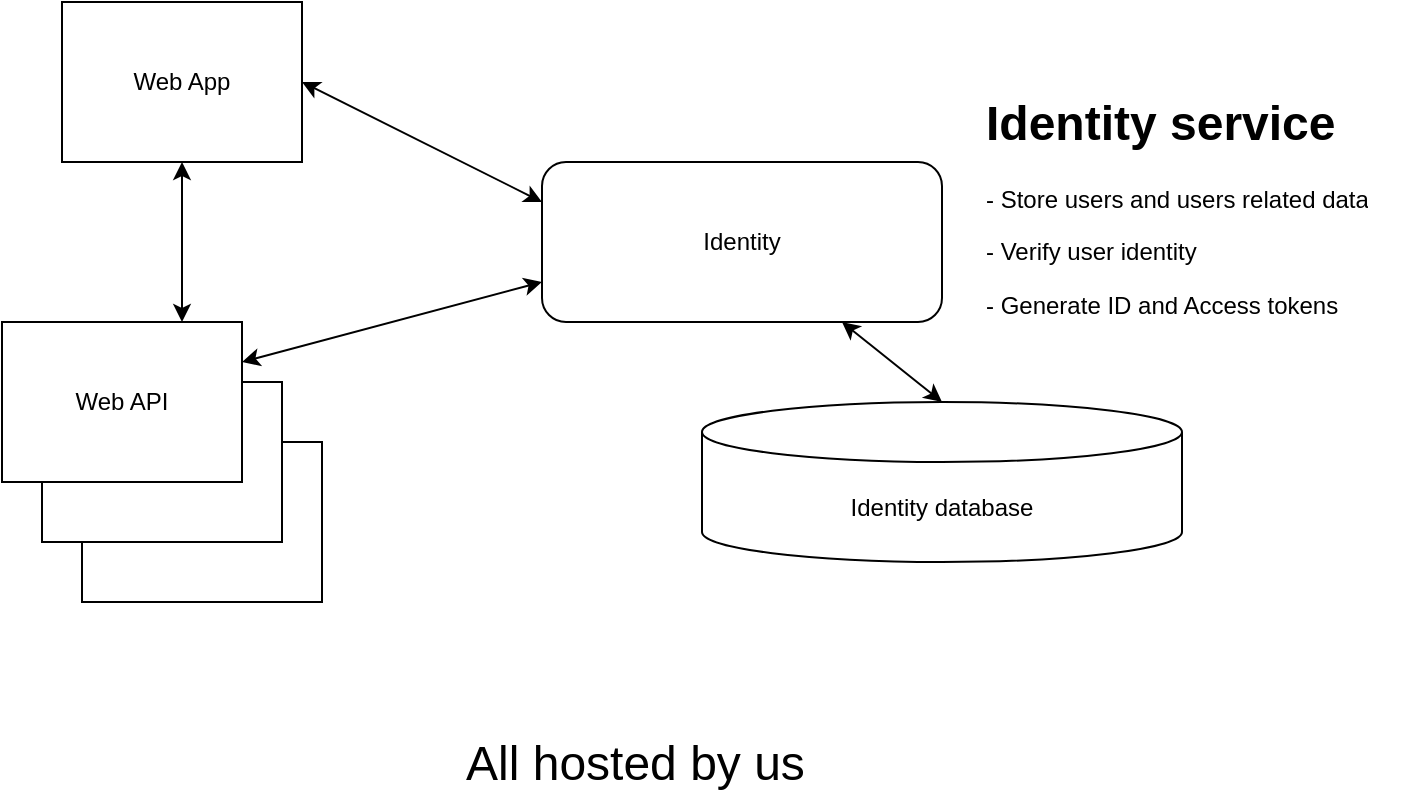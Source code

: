 <mxfile version="24.7.5" pages="4">
  <diagram name="Current" id="T5FW0lMF9O6DyoF22Z-F">
    <mxGraphModel dx="1306" dy="894" grid="1" gridSize="10" guides="1" tooltips="1" connect="1" arrows="1" fold="1" page="1" pageScale="1" pageWidth="827" pageHeight="1169" math="0" shadow="0">
      <root>
        <mxCell id="0" />
        <mxCell id="1" parent="0" />
        <mxCell id="dWlnb3i1iyxL9h-c-2zg-4" value="Web API" style="rounded=0;whiteSpace=wrap;html=1;" vertex="1" parent="1">
          <mxGeometry x="130" y="340" width="120" height="80" as="geometry" />
        </mxCell>
        <mxCell id="dWlnb3i1iyxL9h-c-2zg-1" value="Web App" style="rounded=0;whiteSpace=wrap;html=1;" vertex="1" parent="1">
          <mxGeometry x="120" y="120" width="120" height="80" as="geometry" />
        </mxCell>
        <mxCell id="dWlnb3i1iyxL9h-c-2zg-3" value="Web API" style="rounded=0;whiteSpace=wrap;html=1;" vertex="1" parent="1">
          <mxGeometry x="110" y="310" width="120" height="80" as="geometry" />
        </mxCell>
        <mxCell id="dWlnb3i1iyxL9h-c-2zg-6" value="Identity" style="rounded=1;whiteSpace=wrap;html=1;" vertex="1" parent="1">
          <mxGeometry x="360" y="200" width="200" height="80" as="geometry" />
        </mxCell>
        <mxCell id="dWlnb3i1iyxL9h-c-2zg-7" value="&lt;h1 style=&quot;margin-top: 0px;&quot;&gt;Identity service&lt;/h1&gt;&lt;p&gt;- Store users and users related data&lt;/p&gt;&lt;p&gt;- Verify user identity&lt;/p&gt;&lt;p&gt;- Generate ID and Access tokens&lt;/p&gt;" style="text;html=1;whiteSpace=wrap;overflow=hidden;rounded=0;" vertex="1" parent="1">
          <mxGeometry x="580" y="160" width="220" height="140" as="geometry" />
        </mxCell>
        <mxCell id="dWlnb3i1iyxL9h-c-2zg-8" value="Identity database" style="shape=cylinder3;whiteSpace=wrap;html=1;boundedLbl=1;backgroundOutline=1;size=15;" vertex="1" parent="1">
          <mxGeometry x="440" y="320" width="240" height="80" as="geometry" />
        </mxCell>
        <mxCell id="dWlnb3i1iyxL9h-c-2zg-9" value="" style="endArrow=classic;startArrow=classic;html=1;rounded=0;exitX=1;exitY=0.5;exitDx=0;exitDy=0;entryX=0;entryY=0.25;entryDx=0;entryDy=0;" edge="1" parent="1" source="dWlnb3i1iyxL9h-c-2zg-1" target="dWlnb3i1iyxL9h-c-2zg-6">
          <mxGeometry width="50" height="50" relative="1" as="geometry">
            <mxPoint x="310" y="150" as="sourcePoint" />
            <mxPoint x="360" y="100" as="targetPoint" />
          </mxGeometry>
        </mxCell>
        <mxCell id="dWlnb3i1iyxL9h-c-2zg-10" value="" style="endArrow=classic;startArrow=classic;html=1;rounded=0;exitX=1;exitY=0.25;exitDx=0;exitDy=0;entryX=0;entryY=0.75;entryDx=0;entryDy=0;" edge="1" parent="1" source="dWlnb3i1iyxL9h-c-2zg-5" target="dWlnb3i1iyxL9h-c-2zg-6">
          <mxGeometry width="50" height="50" relative="1" as="geometry">
            <mxPoint x="390" y="460" as="sourcePoint" />
            <mxPoint x="440" y="410" as="targetPoint" />
          </mxGeometry>
        </mxCell>
        <mxCell id="dWlnb3i1iyxL9h-c-2zg-11" value="" style="endArrow=classic;startArrow=classic;html=1;rounded=0;entryX=0.75;entryY=1;entryDx=0;entryDy=0;exitX=0.5;exitY=0;exitDx=0;exitDy=0;exitPerimeter=0;" edge="1" parent="1" source="dWlnb3i1iyxL9h-c-2zg-8" target="dWlnb3i1iyxL9h-c-2zg-6">
          <mxGeometry width="50" height="50" relative="1" as="geometry">
            <mxPoint x="390" y="460" as="sourcePoint" />
            <mxPoint x="440" y="410" as="targetPoint" />
          </mxGeometry>
        </mxCell>
        <mxCell id="dWlnb3i1iyxL9h-c-2zg-5" value="Web API" style="rounded=0;whiteSpace=wrap;html=1;" vertex="1" parent="1">
          <mxGeometry x="90" y="280" width="120" height="80" as="geometry" />
        </mxCell>
        <mxCell id="dWlnb3i1iyxL9h-c-2zg-13" value="" style="endArrow=classic;startArrow=classic;html=1;rounded=0;entryX=0.5;entryY=1;entryDx=0;entryDy=0;exitX=0.75;exitY=0;exitDx=0;exitDy=0;" edge="1" parent="1" source="dWlnb3i1iyxL9h-c-2zg-5" target="dWlnb3i1iyxL9h-c-2zg-1">
          <mxGeometry width="50" height="50" relative="1" as="geometry">
            <mxPoint x="120" y="290" as="sourcePoint" />
            <mxPoint x="170" y="240" as="targetPoint" />
          </mxGeometry>
        </mxCell>
        <mxCell id="dWlnb3i1iyxL9h-c-2zg-14" value="&lt;h1 style=&quot;margin-top: 0px;&quot;&gt;&lt;span style=&quot;background-color: initial; font-weight: normal;&quot;&gt;All hosted by us&lt;/span&gt;&lt;br&gt;&lt;/h1&gt;" style="text;html=1;whiteSpace=wrap;overflow=hidden;rounded=0;" vertex="1" parent="1">
          <mxGeometry x="320" y="480" width="180" height="40" as="geometry" />
        </mxCell>
      </root>
    </mxGraphModel>
  </diagram>
  <diagram name="Entra ID" id="PGI6uCPbSWz0uFTrBv_f">
    <mxGraphModel dx="1306" dy="894" grid="1" gridSize="10" guides="1" tooltips="1" connect="1" arrows="1" fold="1" page="1" pageScale="1" pageWidth="827" pageHeight="1169" math="0" shadow="0">
      <root>
        <mxCell id="4PbEcfomQks_NNbeNhnb-0" />
        <mxCell id="4PbEcfomQks_NNbeNhnb-1" parent="4PbEcfomQks_NNbeNhnb-0" />
        <mxCell id="4PbEcfomQks_NNbeNhnb-2" value="Web API" style="rounded=0;whiteSpace=wrap;html=1;" vertex="1" parent="4PbEcfomQks_NNbeNhnb-1">
          <mxGeometry x="130" y="340" width="120" height="80" as="geometry" />
        </mxCell>
        <mxCell id="4PbEcfomQks_NNbeNhnb-3" value="Web App" style="rounded=0;whiteSpace=wrap;html=1;" vertex="1" parent="4PbEcfomQks_NNbeNhnb-1">
          <mxGeometry x="120" y="120" width="120" height="80" as="geometry" />
        </mxCell>
        <mxCell id="4PbEcfomQks_NNbeNhnb-4" value="Web API" style="rounded=0;whiteSpace=wrap;html=1;" vertex="1" parent="4PbEcfomQks_NNbeNhnb-1">
          <mxGeometry x="110" y="310" width="120" height="80" as="geometry" />
        </mxCell>
        <mxCell id="4PbEcfomQks_NNbeNhnb-5" value="Identity" style="rounded=1;whiteSpace=wrap;html=1;" vertex="1" parent="4PbEcfomQks_NNbeNhnb-1">
          <mxGeometry x="360" y="200" width="200" height="80" as="geometry" />
        </mxCell>
        <mxCell id="4PbEcfomQks_NNbeNhnb-6" value="&lt;h1 style=&quot;margin-top: 0px;&quot;&gt;Entra ID&lt;/h1&gt;&lt;p&gt;- Store all user data but no access to raw data&lt;br&gt;&lt;/p&gt;&lt;p&gt;- Generate all tokens&lt;/p&gt;" style="text;html=1;whiteSpace=wrap;overflow=hidden;rounded=0;" vertex="1" parent="4PbEcfomQks_NNbeNhnb-1">
          <mxGeometry x="580" y="160" width="220" height="140" as="geometry" />
        </mxCell>
        <mxCell id="4PbEcfomQks_NNbeNhnb-8" value="" style="endArrow=classic;startArrow=classic;html=1;rounded=0;exitX=1;exitY=0.5;exitDx=0;exitDy=0;entryX=0;entryY=0.25;entryDx=0;entryDy=0;" edge="1" parent="4PbEcfomQks_NNbeNhnb-1" source="4PbEcfomQks_NNbeNhnb-3" target="4PbEcfomQks_NNbeNhnb-5">
          <mxGeometry width="50" height="50" relative="1" as="geometry">
            <mxPoint x="310" y="150" as="sourcePoint" />
            <mxPoint x="360" y="100" as="targetPoint" />
          </mxGeometry>
        </mxCell>
        <mxCell id="4PbEcfomQks_NNbeNhnb-9" value="" style="endArrow=classic;startArrow=classic;html=1;rounded=0;exitX=1;exitY=0.25;exitDx=0;exitDy=0;entryX=0;entryY=0.75;entryDx=0;entryDy=0;" edge="1" parent="4PbEcfomQks_NNbeNhnb-1" source="4PbEcfomQks_NNbeNhnb-11" target="4PbEcfomQks_NNbeNhnb-5">
          <mxGeometry width="50" height="50" relative="1" as="geometry">
            <mxPoint x="390" y="460" as="sourcePoint" />
            <mxPoint x="440" y="410" as="targetPoint" />
          </mxGeometry>
        </mxCell>
        <mxCell id="4PbEcfomQks_NNbeNhnb-11" value="Web API" style="rounded=0;whiteSpace=wrap;html=1;" vertex="1" parent="4PbEcfomQks_NNbeNhnb-1">
          <mxGeometry x="90" y="280" width="120" height="80" as="geometry" />
        </mxCell>
        <mxCell id="4PbEcfomQks_NNbeNhnb-12" value="" style="endArrow=classic;startArrow=classic;html=1;rounded=0;entryX=0.5;entryY=1;entryDx=0;entryDy=0;exitX=0.75;exitY=0;exitDx=0;exitDy=0;" edge="1" parent="4PbEcfomQks_NNbeNhnb-1" source="4PbEcfomQks_NNbeNhnb-11" target="4PbEcfomQks_NNbeNhnb-3">
          <mxGeometry width="50" height="50" relative="1" as="geometry">
            <mxPoint x="120" y="290" as="sourcePoint" />
            <mxPoint x="170" y="240" as="targetPoint" />
          </mxGeometry>
        </mxCell>
        <mxCell id="4PbEcfomQks_NNbeNhnb-13" value="&lt;h1 style=&quot;margin-top: 0px;&quot;&gt;&lt;span style=&quot;background-color: initial; font-weight: normal;&quot;&gt;Hosted by us&lt;/span&gt;&lt;br&gt;&lt;/h1&gt;" style="text;html=1;whiteSpace=wrap;overflow=hidden;rounded=0;" vertex="1" parent="4PbEcfomQks_NNbeNhnb-1">
          <mxGeometry x="40" y="480" width="180" height="40" as="geometry" />
        </mxCell>
        <mxCell id="P6Sdsn_evsIgJY_dQz0a-0" value="&lt;h1 style=&quot;margin-top: 0px;&quot;&gt;&lt;span style=&quot;background-color: initial; font-weight: normal;&quot;&gt;Hosted by Azure&lt;/span&gt;&lt;br&gt;&lt;/h1&gt;" style="text;html=1;whiteSpace=wrap;overflow=hidden;rounded=0;" vertex="1" parent="4PbEcfomQks_NNbeNhnb-1">
          <mxGeometry x="600" y="480" width="180" height="40" as="geometry" />
        </mxCell>
      </root>
    </mxGraphModel>
  </diagram>
  <diagram name="Azure B2C" id="x7uy3sC2n7JYXyT2-Cck">
    <mxGraphModel dx="1306" dy="894" grid="1" gridSize="10" guides="1" tooltips="1" connect="1" arrows="1" fold="1" page="1" pageScale="1" pageWidth="827" pageHeight="1169" math="0" shadow="0">
      <root>
        <mxCell id="tJxIRSSxAJOrYSw5k2Ai-0" />
        <mxCell id="tJxIRSSxAJOrYSw5k2Ai-1" parent="tJxIRSSxAJOrYSw5k2Ai-0" />
        <mxCell id="tJxIRSSxAJOrYSw5k2Ai-2" value="Web API" style="rounded=0;whiteSpace=wrap;html=1;" vertex="1" parent="tJxIRSSxAJOrYSw5k2Ai-1">
          <mxGeometry x="130" y="340" width="120" height="80" as="geometry" />
        </mxCell>
        <mxCell id="tJxIRSSxAJOrYSw5k2Ai-3" value="Web App" style="rounded=0;whiteSpace=wrap;html=1;" vertex="1" parent="tJxIRSSxAJOrYSw5k2Ai-1">
          <mxGeometry x="120" y="120" width="120" height="80" as="geometry" />
        </mxCell>
        <mxCell id="tJxIRSSxAJOrYSw5k2Ai-4" value="Web API" style="rounded=0;whiteSpace=wrap;html=1;" vertex="1" parent="tJxIRSSxAJOrYSw5k2Ai-1">
          <mxGeometry x="110" y="310" width="120" height="80" as="geometry" />
        </mxCell>
        <mxCell id="tJxIRSSxAJOrYSw5k2Ai-5" value="Identity" style="rounded=1;whiteSpace=wrap;html=1;" vertex="1" parent="tJxIRSSxAJOrYSw5k2Ai-1">
          <mxGeometry x="360" y="200" width="200" height="80" as="geometry" />
        </mxCell>
        <mxCell id="tJxIRSSxAJOrYSw5k2Ai-6" value="&lt;h1 style=&quot;margin-top: 0px;&quot;&gt;Azure AD B2C&lt;/h1&gt;&lt;p&gt;- Store user data in AD&lt;/p&gt;&lt;p&gt;- Store copy of public info&lt;/p&gt;&lt;p&gt;- Verify user identity&lt;/p&gt;&lt;p&gt;- Generate ID and Access tokens&lt;/p&gt;" style="text;html=1;whiteSpace=wrap;overflow=hidden;rounded=0;" vertex="1" parent="tJxIRSSxAJOrYSw5k2Ai-1">
          <mxGeometry x="580" y="80" width="220" height="220" as="geometry" />
        </mxCell>
        <mxCell id="tJxIRSSxAJOrYSw5k2Ai-8" value="" style="endArrow=classic;startArrow=classic;html=1;rounded=0;exitX=1;exitY=0.5;exitDx=0;exitDy=0;entryX=0;entryY=0.25;entryDx=0;entryDy=0;" edge="1" parent="tJxIRSSxAJOrYSw5k2Ai-1" source="tJxIRSSxAJOrYSw5k2Ai-3" target="tJxIRSSxAJOrYSw5k2Ai-5">
          <mxGeometry width="50" height="50" relative="1" as="geometry">
            <mxPoint x="310" y="150" as="sourcePoint" />
            <mxPoint x="360" y="100" as="targetPoint" />
          </mxGeometry>
        </mxCell>
        <mxCell id="tJxIRSSxAJOrYSw5k2Ai-9" value="" style="endArrow=classic;startArrow=classic;html=1;rounded=0;exitX=1;exitY=0.25;exitDx=0;exitDy=0;entryX=0;entryY=0.75;entryDx=0;entryDy=0;" edge="1" parent="tJxIRSSxAJOrYSw5k2Ai-1" source="tJxIRSSxAJOrYSw5k2Ai-11" target="tJxIRSSxAJOrYSw5k2Ai-5">
          <mxGeometry width="50" height="50" relative="1" as="geometry">
            <mxPoint x="390" y="460" as="sourcePoint" />
            <mxPoint x="440" y="410" as="targetPoint" />
          </mxGeometry>
        </mxCell>
        <mxCell id="tJxIRSSxAJOrYSw5k2Ai-11" value="Web API" style="rounded=0;whiteSpace=wrap;html=1;" vertex="1" parent="tJxIRSSxAJOrYSw5k2Ai-1">
          <mxGeometry x="90" y="280" width="120" height="80" as="geometry" />
        </mxCell>
        <mxCell id="tJxIRSSxAJOrYSw5k2Ai-12" value="" style="endArrow=classic;startArrow=classic;html=1;rounded=0;entryX=0.5;entryY=1;entryDx=0;entryDy=0;exitX=0.75;exitY=0;exitDx=0;exitDy=0;" edge="1" parent="tJxIRSSxAJOrYSw5k2Ai-1" source="tJxIRSSxAJOrYSw5k2Ai-11" target="tJxIRSSxAJOrYSw5k2Ai-3">
          <mxGeometry width="50" height="50" relative="1" as="geometry">
            <mxPoint x="120" y="290" as="sourcePoint" />
            <mxPoint x="170" y="240" as="targetPoint" />
          </mxGeometry>
        </mxCell>
        <mxCell id="tJxIRSSxAJOrYSw5k2Ai-13" value="&lt;h1 style=&quot;margin-top: 0px;&quot;&gt;&lt;span style=&quot;background-color: initial; font-weight: normal;&quot;&gt;Hosted by us&lt;/span&gt;&lt;br&gt;&lt;/h1&gt;" style="text;html=1;whiteSpace=wrap;overflow=hidden;rounded=0;" vertex="1" parent="tJxIRSSxAJOrYSw5k2Ai-1">
          <mxGeometry x="40" y="680" width="180" height="40" as="geometry" />
        </mxCell>
        <mxCell id="VKi7tSMfaE9z43dRWBsK-0" value="&lt;h1 style=&quot;margin-top: 0px;&quot;&gt;&lt;span style=&quot;background-color: initial; font-weight: normal;&quot;&gt;Hosted by Azure&lt;/span&gt;&lt;br&gt;&lt;/h1&gt;" style="text;html=1;whiteSpace=wrap;overflow=hidden;rounded=0;" vertex="1" parent="tJxIRSSxAJOrYSw5k2Ai-1">
          <mxGeometry x="520" y="680" width="180" height="40" as="geometry" />
        </mxCell>
        <mxCell id="VKi7tSMfaE9z43dRWBsK-1" value="Google, Facebook, Linkedin" style="rounded=0;whiteSpace=wrap;html=1;" vertex="1" parent="tJxIRSSxAJOrYSw5k2Ai-1">
          <mxGeometry x="480" y="320" width="280" height="40" as="geometry" />
        </mxCell>
        <mxCell id="VKi7tSMfaE9z43dRWBsK-2" value="API connectors" style="rounded=0;whiteSpace=wrap;html=1;" vertex="1" parent="tJxIRSSxAJOrYSw5k2Ai-1">
          <mxGeometry x="380" y="400" width="320" height="40" as="geometry" />
        </mxCell>
        <mxCell id="i48ElLwsKMD7Z5E9jbpB-0" value="" style="endArrow=classic;startArrow=classic;html=1;rounded=0;entryX=0.75;entryY=1;entryDx=0;entryDy=0;exitX=0.25;exitY=0;exitDx=0;exitDy=0;" edge="1" parent="tJxIRSSxAJOrYSw5k2Ai-1" source="VKi7tSMfaE9z43dRWBsK-1" target="tJxIRSSxAJOrYSw5k2Ai-5">
          <mxGeometry width="50" height="50" relative="1" as="geometry">
            <mxPoint x="389" y="375" as="sourcePoint" />
            <mxPoint x="439" y="325" as="targetPoint" />
          </mxGeometry>
        </mxCell>
        <mxCell id="i48ElLwsKMD7Z5E9jbpB-1" value="" style="endArrow=classic;startArrow=classic;html=1;rounded=0;entryX=0.5;entryY=1;entryDx=0;entryDy=0;exitX=0.25;exitY=0;exitDx=0;exitDy=0;" edge="1" parent="tJxIRSSxAJOrYSw5k2Ai-1" source="VKi7tSMfaE9z43dRWBsK-2" target="tJxIRSSxAJOrYSw5k2Ai-5">
          <mxGeometry width="50" height="50" relative="1" as="geometry">
            <mxPoint x="270" y="470" as="sourcePoint" />
            <mxPoint x="320" y="420" as="targetPoint" />
          </mxGeometry>
        </mxCell>
        <mxCell id="i48ElLwsKMD7Z5E9jbpB-2" value="Our own database" style="shape=cylinder3;whiteSpace=wrap;html=1;boundedLbl=1;backgroundOutline=1;size=15;" vertex="1" parent="tJxIRSSxAJOrYSw5k2Ai-1">
          <mxGeometry x="460" y="480" width="160" height="80" as="geometry" />
        </mxCell>
        <mxCell id="i48ElLwsKMD7Z5E9jbpB-3" value="" style="endArrow=classic;startArrow=classic;html=1;rounded=0;entryX=0.5;entryY=1;entryDx=0;entryDy=0;exitX=0.5;exitY=0;exitDx=0;exitDy=0;exitPerimeter=0;" edge="1" parent="tJxIRSSxAJOrYSw5k2Ai-1" source="i48ElLwsKMD7Z5E9jbpB-2" target="VKi7tSMfaE9z43dRWBsK-2">
          <mxGeometry width="50" height="50" relative="1" as="geometry">
            <mxPoint x="250" y="580" as="sourcePoint" />
            <mxPoint x="300" y="530" as="targetPoint" />
          </mxGeometry>
        </mxCell>
      </root>
    </mxGraphModel>
  </diagram>
  <diagram id="ca5wTHFiq9SZKB3wkIg2" name="AD API Service">
    <mxGraphModel dx="1434" dy="836" grid="1" gridSize="10" guides="1" tooltips="1" connect="1" arrows="1" fold="1" page="1" pageScale="1" pageWidth="1100" pageHeight="850" math="0" shadow="0">
      <root>
        <mxCell id="0" />
        <mxCell id="1" parent="0" />
        <mxCell id="To-51PzEeuf1kIg_Q7Wt-1" value="Azure B2C&amp;nbsp;&lt;div&gt;Identity&lt;/div&gt;" style="rounded=1;whiteSpace=wrap;html=1;" vertex="1" parent="1">
          <mxGeometry x="760" y="160" width="200" height="80" as="geometry" />
        </mxCell>
        <mxCell id="To-51PzEeuf1kIg_Q7Wt-2" value="Web API&lt;div&gt;(Users CRUD)&lt;/div&gt;" style="rounded=0;whiteSpace=wrap;html=1;" vertex="1" parent="1">
          <mxGeometry x="120" y="240" width="160" height="80" as="geometry" />
        </mxCell>
        <mxCell id="To-51PzEeuf1kIg_Q7Wt-3" value="Web App" style="rounded=0;whiteSpace=wrap;html=1;" vertex="1" parent="1">
          <mxGeometry x="120" y="80" width="160" height="80" as="geometry" />
        </mxCell>
        <mxCell id="F-XsW8mBK9vNNuj-W_fp-1" value="Users database" style="shape=cylinder3;whiteSpace=wrap;html=1;boundedLbl=1;backgroundOutline=1;size=15;" vertex="1" parent="1">
          <mxGeometry x="120" y="400" width="160" height="80" as="geometry" />
        </mxCell>
        <mxCell id="F-XsW8mBK9vNNuj-W_fp-2" value="" style="endArrow=classic;startArrow=classic;html=1;rounded=0;exitX=1;exitY=0.5;exitDx=0;exitDy=0;entryX=0;entryY=0.25;entryDx=0;entryDy=0;" edge="1" parent="1" source="To-51PzEeuf1kIg_Q7Wt-3" target="To-51PzEeuf1kIg_Q7Wt-1">
          <mxGeometry width="50" height="50" relative="1" as="geometry">
            <mxPoint x="340" y="340" as="sourcePoint" />
            <mxPoint x="390" y="290" as="targetPoint" />
          </mxGeometry>
        </mxCell>
        <mxCell id="F-XsW8mBK9vNNuj-W_fp-3" value="" style="endArrow=classic;startArrow=classic;html=1;rounded=0;entryX=0.5;entryY=1;entryDx=0;entryDy=0;exitX=0.5;exitY=0;exitDx=0;exitDy=0;exitPerimeter=0;" edge="1" parent="1" source="F-XsW8mBK9vNNuj-W_fp-1" target="To-51PzEeuf1kIg_Q7Wt-2">
          <mxGeometry width="50" height="50" relative="1" as="geometry">
            <mxPoint x="100" y="400" as="sourcePoint" />
            <mxPoint x="150" y="350" as="targetPoint" />
          </mxGeometry>
        </mxCell>
        <mxCell id="F-XsW8mBK9vNNuj-W_fp-4" value="" style="endArrow=classic;startArrow=classic;html=1;rounded=0;exitX=1;exitY=0.5;exitDx=0;exitDy=0;entryX=0;entryY=0.75;entryDx=0;entryDy=0;" edge="1" parent="1" source="To-51PzEeuf1kIg_Q7Wt-2" target="To-51PzEeuf1kIg_Q7Wt-1">
          <mxGeometry width="50" height="50" relative="1" as="geometry">
            <mxPoint x="420" y="400" as="sourcePoint" />
            <mxPoint x="470" y="350" as="targetPoint" />
          </mxGeometry>
        </mxCell>
        <mxCell id="F-XsW8mBK9vNNuj-W_fp-5" value="Crate user UI" style="shape=callout;whiteSpace=wrap;html=1;perimeter=calloutPerimeter;position2=0.5;" vertex="1" parent="1">
          <mxGeometry x="440" y="90" width="160" height="60" as="geometry" />
        </mxCell>
        <mxCell id="F-XsW8mBK9vNNuj-W_fp-6" value="Crate user API" style="shape=callout;whiteSpace=wrap;html=1;perimeter=calloutPerimeter;" vertex="1" parent="1">
          <mxGeometry x="440" y="190" width="160" height="60" as="geometry" />
        </mxCell>
        <mxCell id="F-XsW8mBK9vNNuj-W_fp-7" value="&lt;h1 style=&quot;margin-top: 0px;&quot;&gt;&lt;span style=&quot;font-weight: normal;&quot;&gt;User data&lt;/span&gt;&lt;/h1&gt;&lt;p&gt;&lt;b&gt;In Azure:&lt;/b&gt; Id, Email, Name&lt;/p&gt;&lt;p&gt;&lt;b&gt;In Database:&lt;/b&gt; Id, Youtube, Linkedin&lt;/p&gt;" style="text;html=1;whiteSpace=wrap;overflow=hidden;rounded=0;" vertex="1" parent="1">
          <mxGeometry x="440" y="360" width="360" height="120" as="geometry" />
        </mxCell>
      </root>
    </mxGraphModel>
  </diagram>
</mxfile>
